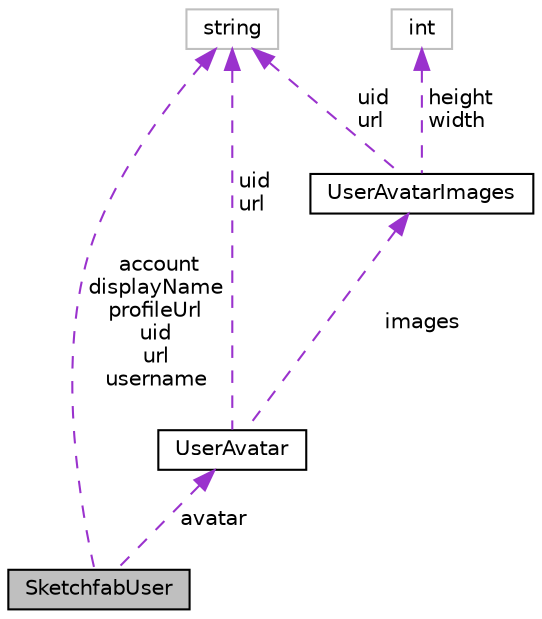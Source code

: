 digraph "SketchfabUser"
{
 // INTERACTIVE_SVG=YES
 // LATEX_PDF_SIZE
  edge [fontname="Helvetica",fontsize="10",labelfontname="Helvetica",labelfontsize="10"];
  node [fontname="Helvetica",fontsize="10",shape=record];
  Node1 [label="SketchfabUser",height=0.2,width=0.4,color="black", fillcolor="grey75", style="filled", fontcolor="black",tooltip=" "];
  Node2 -> Node1 [dir="back",color="darkorchid3",fontsize="10",style="dashed",label=" account\ndisplayName\nprofileUrl\nuid\nurl\nusername" ,fontname="Helvetica"];
  Node2 [label="string",height=0.2,width=0.4,color="grey75", fillcolor="white", style="filled",tooltip=" "];
  Node3 -> Node1 [dir="back",color="darkorchid3",fontsize="10",style="dashed",label=" avatar" ,fontname="Helvetica"];
  Node3 [label="UserAvatar",height=0.2,width=0.4,color="black", fillcolor="white", style="filled",URL="$class_user_avatar.html",tooltip=" "];
  Node2 -> Node3 [dir="back",color="darkorchid3",fontsize="10",style="dashed",label=" uid\nurl" ,fontname="Helvetica"];
  Node4 -> Node3 [dir="back",color="darkorchid3",fontsize="10",style="dashed",label=" images" ,fontname="Helvetica"];
  Node4 [label="UserAvatarImages",height=0.2,width=0.4,color="black", fillcolor="white", style="filled",URL="$class_user_avatar_images.html",tooltip=" "];
  Node2 -> Node4 [dir="back",color="darkorchid3",fontsize="10",style="dashed",label=" uid\nurl" ,fontname="Helvetica"];
  Node5 -> Node4 [dir="back",color="darkorchid3",fontsize="10",style="dashed",label=" height\nwidth" ,fontname="Helvetica"];
  Node5 [label="int",height=0.2,width=0.4,color="grey75", fillcolor="white", style="filled",tooltip=" "];
}
